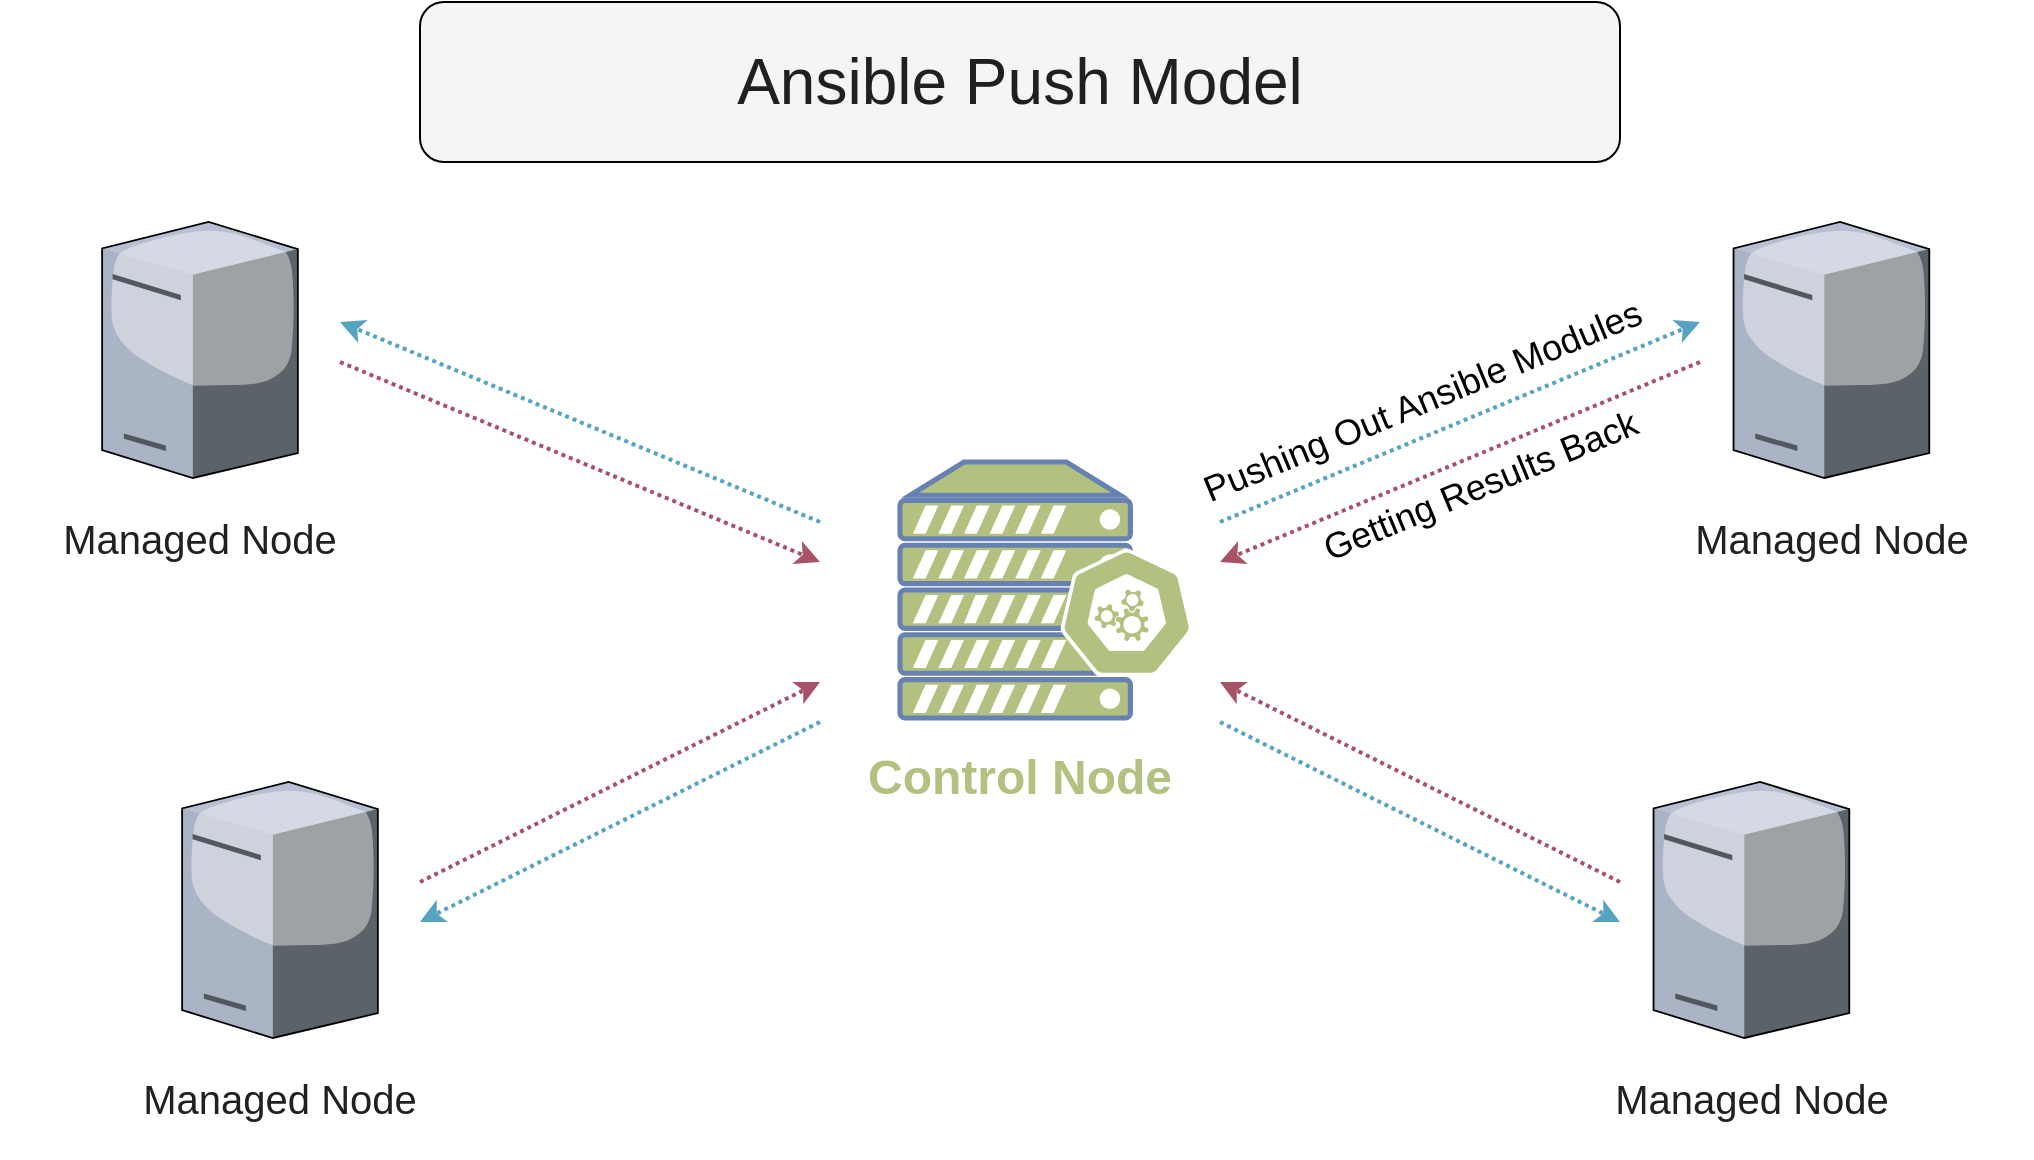 <mxfile version="13.2.2" type="device"><diagram id="V8xnyMEuWjSteqbyEEz8" name="Page-1"><mxGraphModel dx="1956" dy="1003" grid="1" gridSize="10" guides="1" tooltips="1" connect="1" arrows="1" fold="1" page="1" pageScale="1" pageWidth="850" pageHeight="1100" math="0" shadow="0"><root><mxCell id="0"/><mxCell id="1" parent="0"/><mxCell id="E4LtyYp13uU-NX76geS4-28" value="" style="group" parent="1" vertex="1" connectable="0"><mxGeometry x="60" y="280" width="240" height="120" as="geometry"/></mxCell><mxCell id="E4LtyYp13uU-NX76geS4-29" style="rounded=0;orthogonalLoop=1;jettySize=auto;html=1;fontSize=20;dashed=1;dashPattern=1 1;strokeWidth=2;strokeColor=#55A3C0;" parent="E4LtyYp13uU-NX76geS4-28" edge="1"><mxGeometry relative="1" as="geometry"><mxPoint x="240" y="100" as="sourcePoint"/><mxPoint as="targetPoint"/></mxGeometry></mxCell><mxCell id="E4LtyYp13uU-NX76geS4-30" style="rounded=0;orthogonalLoop=1;jettySize=auto;html=1;fontSize=20;dashed=1;dashPattern=1 1;strokeWidth=2;strokeColor=#A85267;" parent="E4LtyYp13uU-NX76geS4-28" edge="1"><mxGeometry relative="1" as="geometry"><mxPoint y="20" as="sourcePoint"/><mxPoint x="240" y="120" as="targetPoint"/></mxGeometry></mxCell><mxCell id="E4LtyYp13uU-NX76geS4-36" value="&lt;div style=&quot;font-size: 32px&quot;&gt;Ansible Push Model&lt;br&gt;&lt;/div&gt;" style="text;html=1;strokeColor=#000000;fillColor=#f5f5f5;align=center;verticalAlign=middle;whiteSpace=wrap;rounded=1;fontSize=32;fontColor=#202020;" parent="1" vertex="1"><mxGeometry x="100" y="120" width="600" height="80" as="geometry"/></mxCell><mxCell id="E4LtyYp13uU-NX76geS4-5" value="" style="group" parent="1" vertex="1" connectable="0"><mxGeometry x="340" y="350" width="146.67" height="128" as="geometry"/></mxCell><mxCell id="E4LtyYp13uU-NX76geS4-2" value="" style="fontColor=#0066CC;verticalAlign=top;verticalLabelPosition=bottom;labelPosition=center;align=center;html=1;outlineConnect=0;fillColor=#B2C17F;strokeColor=#6881B3;gradientColor=none;gradientDirection=north;strokeWidth=2;shape=mxgraph.networks.server;aspect=fixed;" parent="E4LtyYp13uU-NX76geS4-5" vertex="1"><mxGeometry width="115.2" height="128" as="geometry"/></mxCell><mxCell id="E4LtyYp13uU-NX76geS4-4" value="" style="html=1;dashed=0;whitespace=wrap;fillColor=#B2C17F;strokeColor=#ffffff;points=[[0.005,0.63,0],[0.1,0.2,0],[0.9,0.2,0],[0.5,0,0],[0.995,0.63,0],[0.72,0.99,0],[0.5,1,0],[0.28,0.99,0]];shape=mxgraph.kubernetes.icon;prIcon=master;aspect=fixed;" parent="E4LtyYp13uU-NX76geS4-5" vertex="1"><mxGeometry x="80" y="43.26" width="66.67" height="64" as="geometry"/></mxCell><mxCell id="E4LtyYp13uU-NX76geS4-9" value="&lt;b style=&quot;font-size: 24px;&quot;&gt;&lt;font style=&quot;font-size: 24px;&quot;&gt;Control Node&lt;/font&gt;&lt;/b&gt;" style="text;html=1;strokeColor=none;fillColor=none;align=center;verticalAlign=middle;whiteSpace=wrap;rounded=0;fontSize=24;fontColor=#B2C17F;" parent="1" vertex="1"><mxGeometry x="300.0" y="478" width="200" height="60" as="geometry"/></mxCell><mxCell id="kUJxityFUGvhTiFepZdI-5" value="" style="group" parent="1" vertex="1" connectable="0"><mxGeometry x="100" y="460" width="200" height="120" as="geometry"/></mxCell><mxCell id="E4LtyYp13uU-NX76geS4-32" style="rounded=0;orthogonalLoop=1;jettySize=auto;html=1;fontSize=20;dashed=1;dashPattern=1 1;strokeWidth=2;strokeColor=#A85267;" parent="kUJxityFUGvhTiFepZdI-5" edge="1"><mxGeometry relative="1" as="geometry"><mxPoint y="100" as="sourcePoint"/><mxPoint x="200" as="targetPoint"/></mxGeometry></mxCell><mxCell id="E4LtyYp13uU-NX76geS4-33" style="rounded=0;orthogonalLoop=1;jettySize=auto;html=1;fontSize=20;dashed=1;dashPattern=1 1;strokeWidth=2;strokeColor=#55A3C0;" parent="kUJxityFUGvhTiFepZdI-5" edge="1"><mxGeometry relative="1" as="geometry"><mxPoint x="200" y="20" as="sourcePoint"/><mxPoint y="120" as="targetPoint"/></mxGeometry></mxCell><mxCell id="kUJxityFUGvhTiFepZdI-6" value="" style="group" parent="1" vertex="1" connectable="0"><mxGeometry x="500" y="460" width="200" height="120" as="geometry"/></mxCell><mxCell id="E4LtyYp13uU-NX76geS4-26" style="rounded=0;orthogonalLoop=1;jettySize=auto;html=1;fontSize=20;dashed=1;dashPattern=1 1;strokeWidth=2;strokeColor=#A85267;" parent="kUJxityFUGvhTiFepZdI-6" edge="1"><mxGeometry relative="1" as="geometry"><mxPoint x="200" y="100" as="sourcePoint"/><mxPoint as="targetPoint"/></mxGeometry></mxCell><mxCell id="E4LtyYp13uU-NX76geS4-27" style="rounded=0;orthogonalLoop=1;jettySize=auto;html=1;fontSize=20;dashed=1;dashPattern=1 1;strokeWidth=2;strokeColor=#55A3C0;" parent="kUJxityFUGvhTiFepZdI-6" edge="1"><mxGeometry relative="1" as="geometry"><mxPoint y="20" as="sourcePoint"/><mxPoint x="200" y="120" as="targetPoint"/></mxGeometry></mxCell><mxCell id="TbkMazTRyBFSTcp3wrPn-7" value="&lt;span style=&quot;font-size: 20px;&quot;&gt;&lt;font color=&quot;#202020&quot; style=&quot;font-size: 20px;&quot;&gt;Managed Node&lt;/font&gt;&lt;/span&gt;" style="text;html=1;strokeColor=none;fillColor=none;align=center;verticalAlign=middle;whiteSpace=wrap;rounded=0;fontSize=20;fontStyle=0" parent="1" vertex="1"><mxGeometry x="-110" y="358" width="200" height="60" as="geometry"/></mxCell><mxCell id="TbkMazTRyBFSTcp3wrPn-8" value="" style="verticalLabelPosition=bottom;aspect=fixed;html=1;verticalAlign=top;strokeColor=none;shape=mxgraph.citrix.tower_server;rounded=0;shadow=0;comic=0;fontFamily=Verdana;" parent="1" vertex="1"><mxGeometry x="-58.94" y="230" width="97.88" height="128" as="geometry"/></mxCell><mxCell id="E4LtyYp13uU-NX76geS4-22" style="rounded=0;orthogonalLoop=1;jettySize=auto;html=1;fontSize=20;dashed=1;dashPattern=1 1;strokeWidth=2;strokeColor=#55A3C0;" parent="1" edge="1"><mxGeometry relative="1" as="geometry"><mxPoint x="500" y="380" as="sourcePoint"/><mxPoint x="740" y="280" as="targetPoint"/></mxGeometry></mxCell><mxCell id="0-qnNVT8QPpvaXYtzrx6-3" value="Pushing Out Ansible Modules" style="edgeLabel;html=1;align=center;verticalAlign=middle;resizable=0;points=[];fontSize=18;rotation=337.5;" vertex="1" connectable="0" parent="E4LtyYp13uU-NX76geS4-22"><mxGeometry x="0.149" y="5" relative="1" as="geometry"><mxPoint x="-35.62" y="2.0" as="offset"/></mxGeometry></mxCell><mxCell id="E4LtyYp13uU-NX76geS4-23" style="rounded=0;orthogonalLoop=1;jettySize=auto;html=1;fontSize=20;dashed=1;dashPattern=1 1;strokeWidth=2;strokeColor=#A85267;" parent="1" edge="1"><mxGeometry relative="1" as="geometry"><mxPoint x="740" y="300" as="sourcePoint"/><mxPoint x="500" y="400" as="targetPoint"/></mxGeometry></mxCell><mxCell id="0-qnNVT8QPpvaXYtzrx6-2" value="Getting Results Back" style="edgeLabel;html=1;align=center;verticalAlign=middle;resizable=0;points=[];fontSize=18;rotation=337.5;" vertex="1" connectable="0" parent="E4LtyYp13uU-NX76geS4-23"><mxGeometry x="-0.077" y="2" relative="1" as="geometry"><mxPoint y="14" as="offset"/></mxGeometry></mxCell><mxCell id="TbkMazTRyBFSTcp3wrPn-4" value="&lt;span style=&quot;font-size: 20px;&quot;&gt;&lt;font color=&quot;#202020&quot; style=&quot;font-size: 20px;&quot;&gt;Managed Node&lt;/font&gt;&lt;/span&gt;" style="text;html=1;strokeColor=none;fillColor=none;align=center;verticalAlign=middle;whiteSpace=wrap;rounded=0;fontSize=20;" parent="1" vertex="1"><mxGeometry x="705.71" y="358" width="200" height="60" as="geometry"/></mxCell><mxCell id="TbkMazTRyBFSTcp3wrPn-5" value="" style="verticalLabelPosition=bottom;aspect=fixed;html=1;verticalAlign=top;strokeColor=none;shape=mxgraph.citrix.tower_server;rounded=0;shadow=0;comic=0;fontFamily=Verdana;" parent="1" vertex="1"><mxGeometry x="756.77" y="230" width="97.88" height="128" as="geometry"/></mxCell><mxCell id="E4LtyYp13uU-NX76geS4-17" value="&lt;span style=&quot;font-size: 20px;&quot;&gt;&lt;font color=&quot;#202020&quot; style=&quot;font-size: 20px;&quot;&gt;Managed Node&lt;/font&gt;&lt;/span&gt;" style="text;html=1;strokeColor=none;fillColor=none;align=center;verticalAlign=middle;whiteSpace=wrap;rounded=0;fontSize=20;fontStyle=0" parent="1" vertex="1"><mxGeometry x="665.71" y="638" width="200" height="60" as="geometry"/></mxCell><mxCell id="TbkMazTRyBFSTcp3wrPn-1" value="" style="verticalLabelPosition=bottom;aspect=fixed;html=1;verticalAlign=top;strokeColor=none;shape=mxgraph.citrix.tower_server;rounded=0;shadow=0;comic=0;fontFamily=Verdana;" parent="1" vertex="1"><mxGeometry x="716.77" y="510" width="97.88" height="128" as="geometry"/></mxCell><mxCell id="TbkMazTRyBFSTcp3wrPn-10" value="&lt;span style=&quot;font-size: 20px;&quot;&gt;&lt;font color=&quot;#202020&quot; style=&quot;font-size: 20px;&quot;&gt;Managed Node&lt;/font&gt;&lt;/span&gt;" style="text;html=1;strokeColor=none;fillColor=none;align=center;verticalAlign=middle;whiteSpace=wrap;rounded=0;fontSize=20;fontStyle=0" parent="1" vertex="1"><mxGeometry x="-70" y="638" width="200" height="60" as="geometry"/></mxCell><mxCell id="TbkMazTRyBFSTcp3wrPn-11" value="" style="verticalLabelPosition=bottom;aspect=fixed;html=1;verticalAlign=top;strokeColor=none;shape=mxgraph.citrix.tower_server;rounded=0;shadow=0;comic=0;fontFamily=Verdana;" parent="1" vertex="1"><mxGeometry x="-18.94" y="510" width="97.88" height="128" as="geometry"/></mxCell></root></mxGraphModel></diagram></mxfile>